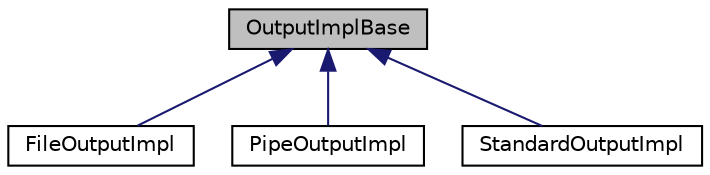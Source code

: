 digraph "OutputImplBase"
{
  edge [fontname="Helvetica",fontsize="10",labelfontname="Helvetica",labelfontsize="10"];
  node [fontname="Helvetica",fontsize="10",shape=record];
  Node0 [label="OutputImplBase",height=0.2,width=0.4,color="black", fillcolor="grey75", style="filled", fontcolor="black"];
  Node0 -> Node1 [dir="back",color="midnightblue",fontsize="10",style="solid",fontname="Helvetica"];
  Node1 [label="FileOutputImpl",height=0.2,width=0.4,color="black", fillcolor="white", style="filled",URL="$classkaldi_1_1FileOutputImpl.html"];
  Node0 -> Node2 [dir="back",color="midnightblue",fontsize="10",style="solid",fontname="Helvetica"];
  Node2 [label="PipeOutputImpl",height=0.2,width=0.4,color="black", fillcolor="white", style="filled",URL="$classkaldi_1_1PipeOutputImpl.html"];
  Node0 -> Node3 [dir="back",color="midnightblue",fontsize="10",style="solid",fontname="Helvetica"];
  Node3 [label="StandardOutputImpl",height=0.2,width=0.4,color="black", fillcolor="white", style="filled",URL="$classkaldi_1_1StandardOutputImpl.html"];
}
